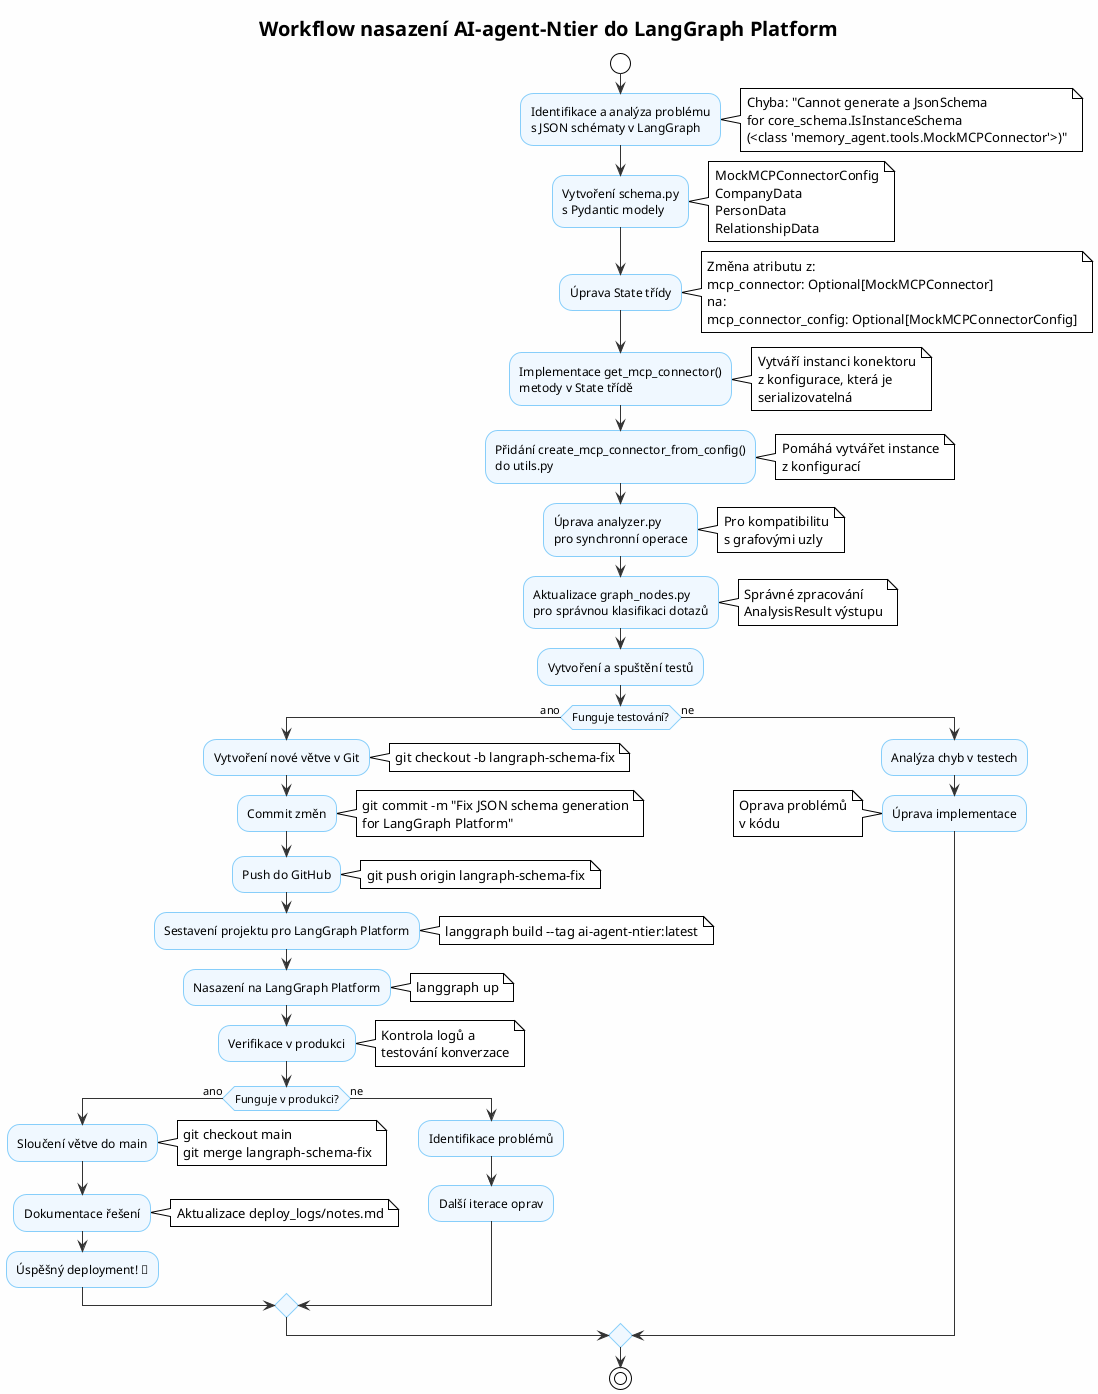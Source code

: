 @startuml "LangGraph-Deployment-Flow"
' Diagram zobrazující workflow nasazení AI-agent-Ntier do LangGraph Platform

!theme plain
skinparam backgroundColor #FEFEFE
skinparam TitleFontSize 20
skinparam ActivityBackgroundColor #f0f8ff
skinparam ActivityBorderColor #87CEFA
skinparam ArrowColor #333333

title "Workflow nasazení AI-agent-Ntier do LangGraph Platform"

start
:Identifikace a analýza problému\ns JSON schématy v LangGraph;
note right: Chyba: "Cannot generate a JsonSchema\nfor core_schema.IsInstanceSchema\n(<class 'memory_agent.tools.MockMCPConnector'>)"

:Vytvoření schema.py\ns Pydantic modely;
note right: MockMCPConnectorConfig\nCompanyData\nPersonData\nRelationshipData

:Úprava State třídy;
note right: Změna atributu z:\nmcp_connector: Optional[MockMCPConnector]\nna:\nmcp_connector_config: Optional[MockMCPConnectorConfig]

:Implementace get_mcp_connector()\nmetody v State třídě;
note right: Vytváří instanci konektoru\nz konfigurace, která je\nserializovatelná

:Přidání create_mcp_connector_from_config()\ndo utils.py;
note right: Pomáhá vytvářet instance\nz konfigurací

:Úprava analyzer.py\npro synchronní operace;
note right: Pro kompatibilitu\ns grafovými uzly

:Aktualizace graph_nodes.py\npro správnou klasifikaci dotazů;
note right: Správné zpracování\nAnalysisResult výstupu

:Vytvoření a spuštění testů;

if (Funguje testování?) then (ano)
  :Vytvoření nové větve v Git;
  note right: git checkout -b langraph-schema-fix
  
  :Commit změn;
  note right: git commit -m "Fix JSON schema generation\nfor LangGraph Platform"
  
  :Push do GitHub;
  note right: git push origin langraph-schema-fix
  
  :Sestavení projektu pro LangGraph Platform;
  note right: langgraph build --tag ai-agent-ntier:latest
  
  :Nasazení na LangGraph Platform;
  note right: langgraph up
  
  :Verifikace v produkci;
  note right: Kontrola logů a\ntestování konverzace
  
  if (Funguje v produkci?) then (ano)
    :Sloučení větve do main;
    note right: git checkout main\ngit merge langraph-schema-fix
    
    :Dokumentace řešení;
    note right: Aktualizace deploy_logs/notes.md
    
    :Úspěšný deployment! 🎉;
  else (ne)
    :Identifikace problémů;
    :Další iterace oprav;
  endif
else (ne)
  :Analýza chyb v testech;
  :Úprava implementace;
  note left: Oprava problémů\nv kódu
endif

stop
@enduml
